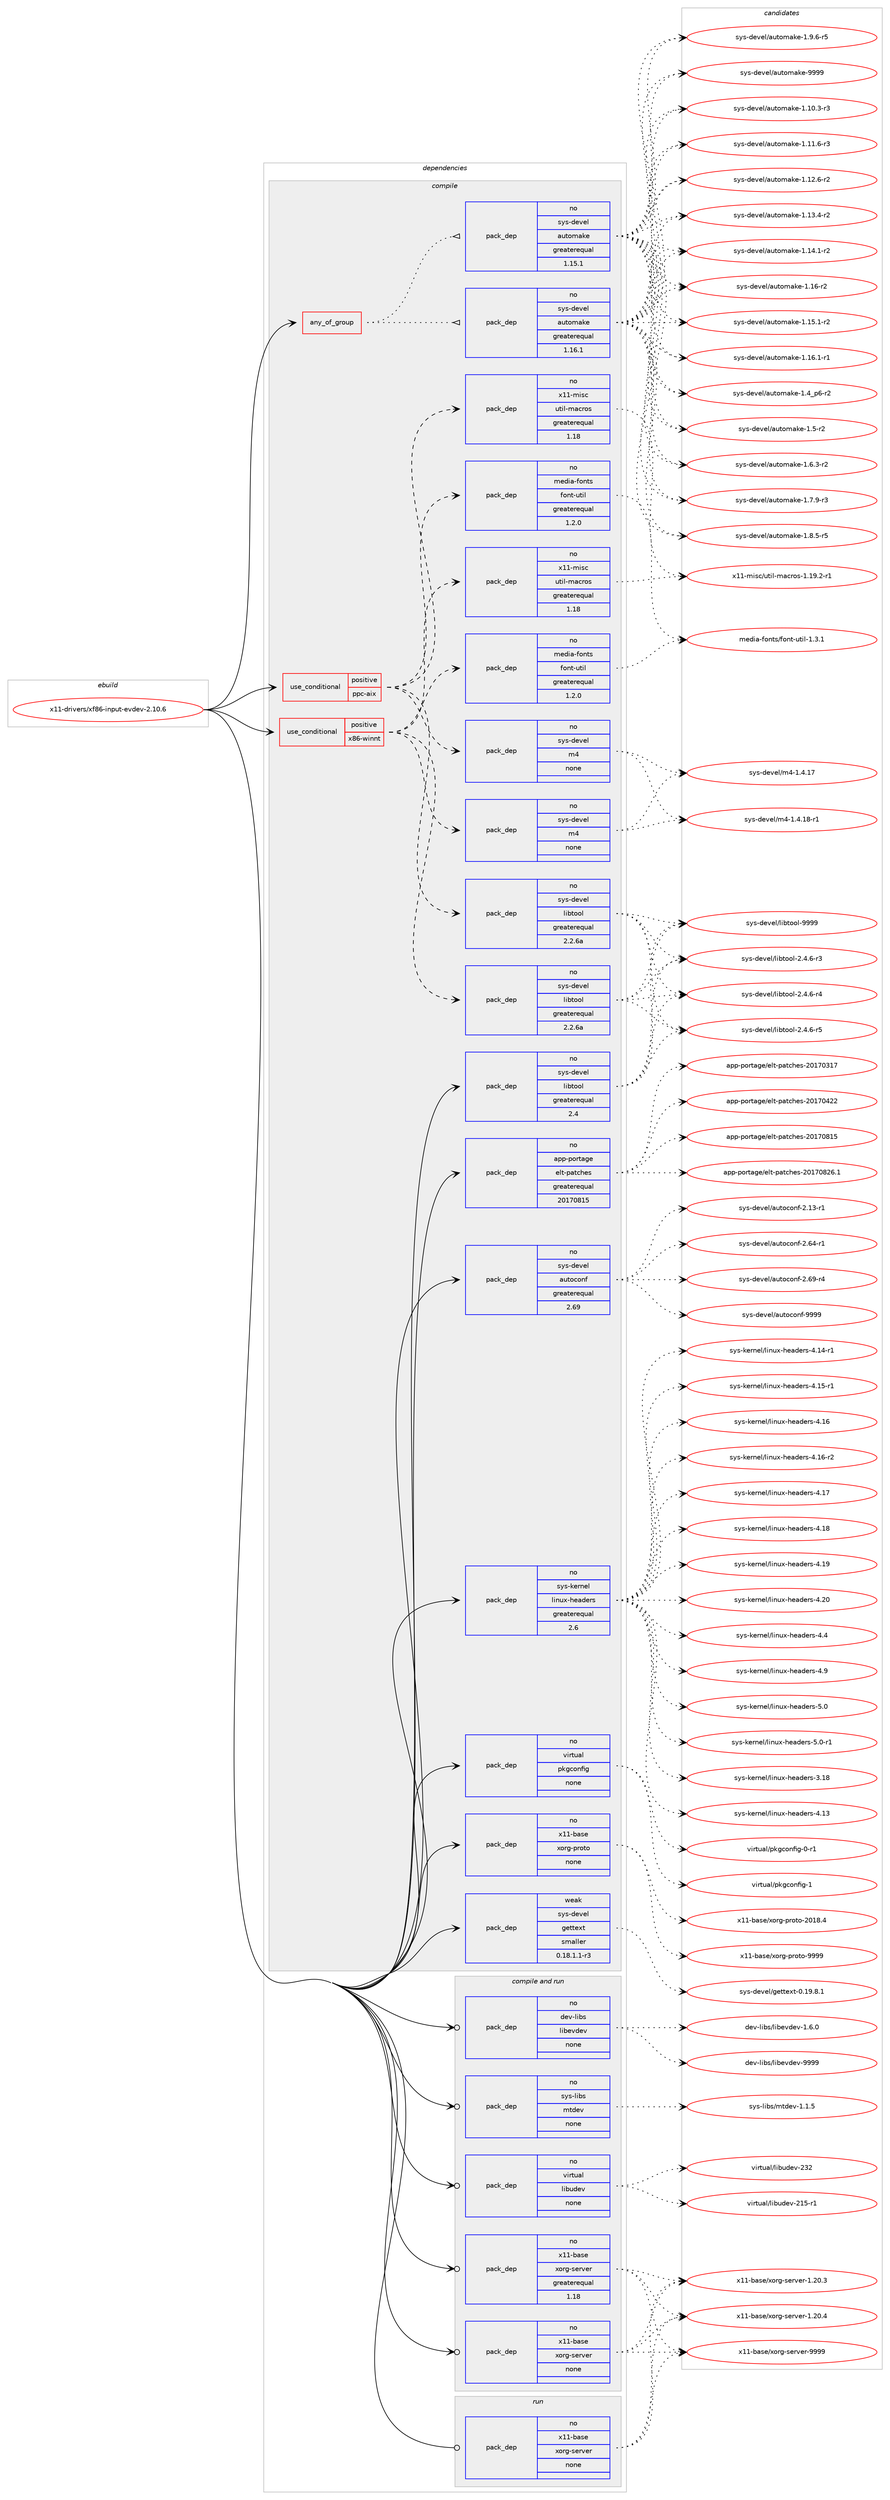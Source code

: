 digraph prolog {

# *************
# Graph options
# *************

newrank=true;
concentrate=true;
compound=true;
graph [rankdir=LR,fontname=Helvetica,fontsize=10,ranksep=1.5];#, ranksep=2.5, nodesep=0.2];
edge  [arrowhead=vee];
node  [fontname=Helvetica,fontsize=10];

# **********
# The ebuild
# **********

subgraph cluster_leftcol {
color=gray;
rank=same;
label=<<i>ebuild</i>>;
id [label="x11-drivers/xf86-input-evdev-2.10.6", color=red, width=4, href="../x11-drivers/xf86-input-evdev-2.10.6.svg"];
}

# ****************
# The dependencies
# ****************

subgraph cluster_midcol {
color=gray;
label=<<i>dependencies</i>>;
subgraph cluster_compile {
fillcolor="#eeeeee";
style=filled;
label=<<i>compile</i>>;
subgraph any28451 {
dependency1756871 [label=<<TABLE BORDER="0" CELLBORDER="1" CELLSPACING="0" CELLPADDING="4"><TR><TD CELLPADDING="10">any_of_group</TD></TR></TABLE>>, shape=none, color=red];subgraph pack1261732 {
dependency1756872 [label=<<TABLE BORDER="0" CELLBORDER="1" CELLSPACING="0" CELLPADDING="4" WIDTH="220"><TR><TD ROWSPAN="6" CELLPADDING="30">pack_dep</TD></TR><TR><TD WIDTH="110">no</TD></TR><TR><TD>sys-devel</TD></TR><TR><TD>automake</TD></TR><TR><TD>greaterequal</TD></TR><TR><TD>1.16.1</TD></TR></TABLE>>, shape=none, color=blue];
}
dependency1756871:e -> dependency1756872:w [weight=20,style="dotted",arrowhead="oinv"];
subgraph pack1261733 {
dependency1756873 [label=<<TABLE BORDER="0" CELLBORDER="1" CELLSPACING="0" CELLPADDING="4" WIDTH="220"><TR><TD ROWSPAN="6" CELLPADDING="30">pack_dep</TD></TR><TR><TD WIDTH="110">no</TD></TR><TR><TD>sys-devel</TD></TR><TR><TD>automake</TD></TR><TR><TD>greaterequal</TD></TR><TR><TD>1.15.1</TD></TR></TABLE>>, shape=none, color=blue];
}
dependency1756871:e -> dependency1756873:w [weight=20,style="dotted",arrowhead="oinv"];
}
id:e -> dependency1756871:w [weight=20,style="solid",arrowhead="vee"];
subgraph cond465685 {
dependency1756874 [label=<<TABLE BORDER="0" CELLBORDER="1" CELLSPACING="0" CELLPADDING="4"><TR><TD ROWSPAN="3" CELLPADDING="10">use_conditional</TD></TR><TR><TD>positive</TD></TR><TR><TD>ppc-aix</TD></TR></TABLE>>, shape=none, color=red];
subgraph pack1261734 {
dependency1756875 [label=<<TABLE BORDER="0" CELLBORDER="1" CELLSPACING="0" CELLPADDING="4" WIDTH="220"><TR><TD ROWSPAN="6" CELLPADDING="30">pack_dep</TD></TR><TR><TD WIDTH="110">no</TD></TR><TR><TD>sys-devel</TD></TR><TR><TD>libtool</TD></TR><TR><TD>greaterequal</TD></TR><TR><TD>2.2.6a</TD></TR></TABLE>>, shape=none, color=blue];
}
dependency1756874:e -> dependency1756875:w [weight=20,style="dashed",arrowhead="vee"];
subgraph pack1261735 {
dependency1756876 [label=<<TABLE BORDER="0" CELLBORDER="1" CELLSPACING="0" CELLPADDING="4" WIDTH="220"><TR><TD ROWSPAN="6" CELLPADDING="30">pack_dep</TD></TR><TR><TD WIDTH="110">no</TD></TR><TR><TD>sys-devel</TD></TR><TR><TD>m4</TD></TR><TR><TD>none</TD></TR><TR><TD></TD></TR></TABLE>>, shape=none, color=blue];
}
dependency1756874:e -> dependency1756876:w [weight=20,style="dashed",arrowhead="vee"];
subgraph pack1261736 {
dependency1756877 [label=<<TABLE BORDER="0" CELLBORDER="1" CELLSPACING="0" CELLPADDING="4" WIDTH="220"><TR><TD ROWSPAN="6" CELLPADDING="30">pack_dep</TD></TR><TR><TD WIDTH="110">no</TD></TR><TR><TD>x11-misc</TD></TR><TR><TD>util-macros</TD></TR><TR><TD>greaterequal</TD></TR><TR><TD>1.18</TD></TR></TABLE>>, shape=none, color=blue];
}
dependency1756874:e -> dependency1756877:w [weight=20,style="dashed",arrowhead="vee"];
subgraph pack1261737 {
dependency1756878 [label=<<TABLE BORDER="0" CELLBORDER="1" CELLSPACING="0" CELLPADDING="4" WIDTH="220"><TR><TD ROWSPAN="6" CELLPADDING="30">pack_dep</TD></TR><TR><TD WIDTH="110">no</TD></TR><TR><TD>media-fonts</TD></TR><TR><TD>font-util</TD></TR><TR><TD>greaterequal</TD></TR><TR><TD>1.2.0</TD></TR></TABLE>>, shape=none, color=blue];
}
dependency1756874:e -> dependency1756878:w [weight=20,style="dashed",arrowhead="vee"];
}
id:e -> dependency1756874:w [weight=20,style="solid",arrowhead="vee"];
subgraph cond465686 {
dependency1756879 [label=<<TABLE BORDER="0" CELLBORDER="1" CELLSPACING="0" CELLPADDING="4"><TR><TD ROWSPAN="3" CELLPADDING="10">use_conditional</TD></TR><TR><TD>positive</TD></TR><TR><TD>x86-winnt</TD></TR></TABLE>>, shape=none, color=red];
subgraph pack1261738 {
dependency1756880 [label=<<TABLE BORDER="0" CELLBORDER="1" CELLSPACING="0" CELLPADDING="4" WIDTH="220"><TR><TD ROWSPAN="6" CELLPADDING="30">pack_dep</TD></TR><TR><TD WIDTH="110">no</TD></TR><TR><TD>sys-devel</TD></TR><TR><TD>libtool</TD></TR><TR><TD>greaterequal</TD></TR><TR><TD>2.2.6a</TD></TR></TABLE>>, shape=none, color=blue];
}
dependency1756879:e -> dependency1756880:w [weight=20,style="dashed",arrowhead="vee"];
subgraph pack1261739 {
dependency1756881 [label=<<TABLE BORDER="0" CELLBORDER="1" CELLSPACING="0" CELLPADDING="4" WIDTH="220"><TR><TD ROWSPAN="6" CELLPADDING="30">pack_dep</TD></TR><TR><TD WIDTH="110">no</TD></TR><TR><TD>sys-devel</TD></TR><TR><TD>m4</TD></TR><TR><TD>none</TD></TR><TR><TD></TD></TR></TABLE>>, shape=none, color=blue];
}
dependency1756879:e -> dependency1756881:w [weight=20,style="dashed",arrowhead="vee"];
subgraph pack1261740 {
dependency1756882 [label=<<TABLE BORDER="0" CELLBORDER="1" CELLSPACING="0" CELLPADDING="4" WIDTH="220"><TR><TD ROWSPAN="6" CELLPADDING="30">pack_dep</TD></TR><TR><TD WIDTH="110">no</TD></TR><TR><TD>x11-misc</TD></TR><TR><TD>util-macros</TD></TR><TR><TD>greaterequal</TD></TR><TR><TD>1.18</TD></TR></TABLE>>, shape=none, color=blue];
}
dependency1756879:e -> dependency1756882:w [weight=20,style="dashed",arrowhead="vee"];
subgraph pack1261741 {
dependency1756883 [label=<<TABLE BORDER="0" CELLBORDER="1" CELLSPACING="0" CELLPADDING="4" WIDTH="220"><TR><TD ROWSPAN="6" CELLPADDING="30">pack_dep</TD></TR><TR><TD WIDTH="110">no</TD></TR><TR><TD>media-fonts</TD></TR><TR><TD>font-util</TD></TR><TR><TD>greaterequal</TD></TR><TR><TD>1.2.0</TD></TR></TABLE>>, shape=none, color=blue];
}
dependency1756879:e -> dependency1756883:w [weight=20,style="dashed",arrowhead="vee"];
}
id:e -> dependency1756879:w [weight=20,style="solid",arrowhead="vee"];
subgraph pack1261742 {
dependency1756884 [label=<<TABLE BORDER="0" CELLBORDER="1" CELLSPACING="0" CELLPADDING="4" WIDTH="220"><TR><TD ROWSPAN="6" CELLPADDING="30">pack_dep</TD></TR><TR><TD WIDTH="110">no</TD></TR><TR><TD>app-portage</TD></TR><TR><TD>elt-patches</TD></TR><TR><TD>greaterequal</TD></TR><TR><TD>20170815</TD></TR></TABLE>>, shape=none, color=blue];
}
id:e -> dependency1756884:w [weight=20,style="solid",arrowhead="vee"];
subgraph pack1261743 {
dependency1756885 [label=<<TABLE BORDER="0" CELLBORDER="1" CELLSPACING="0" CELLPADDING="4" WIDTH="220"><TR><TD ROWSPAN="6" CELLPADDING="30">pack_dep</TD></TR><TR><TD WIDTH="110">no</TD></TR><TR><TD>sys-devel</TD></TR><TR><TD>autoconf</TD></TR><TR><TD>greaterequal</TD></TR><TR><TD>2.69</TD></TR></TABLE>>, shape=none, color=blue];
}
id:e -> dependency1756885:w [weight=20,style="solid",arrowhead="vee"];
subgraph pack1261744 {
dependency1756886 [label=<<TABLE BORDER="0" CELLBORDER="1" CELLSPACING="0" CELLPADDING="4" WIDTH="220"><TR><TD ROWSPAN="6" CELLPADDING="30">pack_dep</TD></TR><TR><TD WIDTH="110">no</TD></TR><TR><TD>sys-devel</TD></TR><TR><TD>libtool</TD></TR><TR><TD>greaterequal</TD></TR><TR><TD>2.4</TD></TR></TABLE>>, shape=none, color=blue];
}
id:e -> dependency1756886:w [weight=20,style="solid",arrowhead="vee"];
subgraph pack1261745 {
dependency1756887 [label=<<TABLE BORDER="0" CELLBORDER="1" CELLSPACING="0" CELLPADDING="4" WIDTH="220"><TR><TD ROWSPAN="6" CELLPADDING="30">pack_dep</TD></TR><TR><TD WIDTH="110">no</TD></TR><TR><TD>sys-kernel</TD></TR><TR><TD>linux-headers</TD></TR><TR><TD>greaterequal</TD></TR><TR><TD>2.6</TD></TR></TABLE>>, shape=none, color=blue];
}
id:e -> dependency1756887:w [weight=20,style="solid",arrowhead="vee"];
subgraph pack1261746 {
dependency1756888 [label=<<TABLE BORDER="0" CELLBORDER="1" CELLSPACING="0" CELLPADDING="4" WIDTH="220"><TR><TD ROWSPAN="6" CELLPADDING="30">pack_dep</TD></TR><TR><TD WIDTH="110">no</TD></TR><TR><TD>virtual</TD></TR><TR><TD>pkgconfig</TD></TR><TR><TD>none</TD></TR><TR><TD></TD></TR></TABLE>>, shape=none, color=blue];
}
id:e -> dependency1756888:w [weight=20,style="solid",arrowhead="vee"];
subgraph pack1261747 {
dependency1756889 [label=<<TABLE BORDER="0" CELLBORDER="1" CELLSPACING="0" CELLPADDING="4" WIDTH="220"><TR><TD ROWSPAN="6" CELLPADDING="30">pack_dep</TD></TR><TR><TD WIDTH="110">no</TD></TR><TR><TD>x11-base</TD></TR><TR><TD>xorg-proto</TD></TR><TR><TD>none</TD></TR><TR><TD></TD></TR></TABLE>>, shape=none, color=blue];
}
id:e -> dependency1756889:w [weight=20,style="solid",arrowhead="vee"];
subgraph pack1261748 {
dependency1756890 [label=<<TABLE BORDER="0" CELLBORDER="1" CELLSPACING="0" CELLPADDING="4" WIDTH="220"><TR><TD ROWSPAN="6" CELLPADDING="30">pack_dep</TD></TR><TR><TD WIDTH="110">weak</TD></TR><TR><TD>sys-devel</TD></TR><TR><TD>gettext</TD></TR><TR><TD>smaller</TD></TR><TR><TD>0.18.1.1-r3</TD></TR></TABLE>>, shape=none, color=blue];
}
id:e -> dependency1756890:w [weight=20,style="solid",arrowhead="vee"];
}
subgraph cluster_compileandrun {
fillcolor="#eeeeee";
style=filled;
label=<<i>compile and run</i>>;
subgraph pack1261749 {
dependency1756891 [label=<<TABLE BORDER="0" CELLBORDER="1" CELLSPACING="0" CELLPADDING="4" WIDTH="220"><TR><TD ROWSPAN="6" CELLPADDING="30">pack_dep</TD></TR><TR><TD WIDTH="110">no</TD></TR><TR><TD>dev-libs</TD></TR><TR><TD>libevdev</TD></TR><TR><TD>none</TD></TR><TR><TD></TD></TR></TABLE>>, shape=none, color=blue];
}
id:e -> dependency1756891:w [weight=20,style="solid",arrowhead="odotvee"];
subgraph pack1261750 {
dependency1756892 [label=<<TABLE BORDER="0" CELLBORDER="1" CELLSPACING="0" CELLPADDING="4" WIDTH="220"><TR><TD ROWSPAN="6" CELLPADDING="30">pack_dep</TD></TR><TR><TD WIDTH="110">no</TD></TR><TR><TD>sys-libs</TD></TR><TR><TD>mtdev</TD></TR><TR><TD>none</TD></TR><TR><TD></TD></TR></TABLE>>, shape=none, color=blue];
}
id:e -> dependency1756892:w [weight=20,style="solid",arrowhead="odotvee"];
subgraph pack1261751 {
dependency1756893 [label=<<TABLE BORDER="0" CELLBORDER="1" CELLSPACING="0" CELLPADDING="4" WIDTH="220"><TR><TD ROWSPAN="6" CELLPADDING="30">pack_dep</TD></TR><TR><TD WIDTH="110">no</TD></TR><TR><TD>virtual</TD></TR><TR><TD>libudev</TD></TR><TR><TD>none</TD></TR><TR><TD></TD></TR></TABLE>>, shape=none, color=blue];
}
id:e -> dependency1756893:w [weight=20,style="solid",arrowhead="odotvee"];
subgraph pack1261752 {
dependency1756894 [label=<<TABLE BORDER="0" CELLBORDER="1" CELLSPACING="0" CELLPADDING="4" WIDTH="220"><TR><TD ROWSPAN="6" CELLPADDING="30">pack_dep</TD></TR><TR><TD WIDTH="110">no</TD></TR><TR><TD>x11-base</TD></TR><TR><TD>xorg-server</TD></TR><TR><TD>greaterequal</TD></TR><TR><TD>1.18</TD></TR></TABLE>>, shape=none, color=blue];
}
id:e -> dependency1756894:w [weight=20,style="solid",arrowhead="odotvee"];
subgraph pack1261753 {
dependency1756895 [label=<<TABLE BORDER="0" CELLBORDER="1" CELLSPACING="0" CELLPADDING="4" WIDTH="220"><TR><TD ROWSPAN="6" CELLPADDING="30">pack_dep</TD></TR><TR><TD WIDTH="110">no</TD></TR><TR><TD>x11-base</TD></TR><TR><TD>xorg-server</TD></TR><TR><TD>none</TD></TR><TR><TD></TD></TR></TABLE>>, shape=none, color=blue];
}
id:e -> dependency1756895:w [weight=20,style="solid",arrowhead="odotvee"];
}
subgraph cluster_run {
fillcolor="#eeeeee";
style=filled;
label=<<i>run</i>>;
subgraph pack1261754 {
dependency1756896 [label=<<TABLE BORDER="0" CELLBORDER="1" CELLSPACING="0" CELLPADDING="4" WIDTH="220"><TR><TD ROWSPAN="6" CELLPADDING="30">pack_dep</TD></TR><TR><TD WIDTH="110">no</TD></TR><TR><TD>x11-base</TD></TR><TR><TD>xorg-server</TD></TR><TR><TD>none</TD></TR><TR><TD></TD></TR></TABLE>>, shape=none, color=blue];
}
id:e -> dependency1756896:w [weight=20,style="solid",arrowhead="odot"];
}
}

# **************
# The candidates
# **************

subgraph cluster_choices {
rank=same;
color=gray;
label=<<i>candidates</i>>;

subgraph choice1261732 {
color=black;
nodesep=1;
choice11512111545100101118101108479711711611110997107101454946494846514511451 [label="sys-devel/automake-1.10.3-r3", color=red, width=4,href="../sys-devel/automake-1.10.3-r3.svg"];
choice11512111545100101118101108479711711611110997107101454946494946544511451 [label="sys-devel/automake-1.11.6-r3", color=red, width=4,href="../sys-devel/automake-1.11.6-r3.svg"];
choice11512111545100101118101108479711711611110997107101454946495046544511450 [label="sys-devel/automake-1.12.6-r2", color=red, width=4,href="../sys-devel/automake-1.12.6-r2.svg"];
choice11512111545100101118101108479711711611110997107101454946495146524511450 [label="sys-devel/automake-1.13.4-r2", color=red, width=4,href="../sys-devel/automake-1.13.4-r2.svg"];
choice11512111545100101118101108479711711611110997107101454946495246494511450 [label="sys-devel/automake-1.14.1-r2", color=red, width=4,href="../sys-devel/automake-1.14.1-r2.svg"];
choice11512111545100101118101108479711711611110997107101454946495346494511450 [label="sys-devel/automake-1.15.1-r2", color=red, width=4,href="../sys-devel/automake-1.15.1-r2.svg"];
choice1151211154510010111810110847971171161111099710710145494649544511450 [label="sys-devel/automake-1.16-r2", color=red, width=4,href="../sys-devel/automake-1.16-r2.svg"];
choice11512111545100101118101108479711711611110997107101454946495446494511449 [label="sys-devel/automake-1.16.1-r1", color=red, width=4,href="../sys-devel/automake-1.16.1-r1.svg"];
choice115121115451001011181011084797117116111109971071014549465295112544511450 [label="sys-devel/automake-1.4_p6-r2", color=red, width=4,href="../sys-devel/automake-1.4_p6-r2.svg"];
choice11512111545100101118101108479711711611110997107101454946534511450 [label="sys-devel/automake-1.5-r2", color=red, width=4,href="../sys-devel/automake-1.5-r2.svg"];
choice115121115451001011181011084797117116111109971071014549465446514511450 [label="sys-devel/automake-1.6.3-r2", color=red, width=4,href="../sys-devel/automake-1.6.3-r2.svg"];
choice115121115451001011181011084797117116111109971071014549465546574511451 [label="sys-devel/automake-1.7.9-r3", color=red, width=4,href="../sys-devel/automake-1.7.9-r3.svg"];
choice115121115451001011181011084797117116111109971071014549465646534511453 [label="sys-devel/automake-1.8.5-r5", color=red, width=4,href="../sys-devel/automake-1.8.5-r5.svg"];
choice115121115451001011181011084797117116111109971071014549465746544511453 [label="sys-devel/automake-1.9.6-r5", color=red, width=4,href="../sys-devel/automake-1.9.6-r5.svg"];
choice115121115451001011181011084797117116111109971071014557575757 [label="sys-devel/automake-9999", color=red, width=4,href="../sys-devel/automake-9999.svg"];
dependency1756872:e -> choice11512111545100101118101108479711711611110997107101454946494846514511451:w [style=dotted,weight="100"];
dependency1756872:e -> choice11512111545100101118101108479711711611110997107101454946494946544511451:w [style=dotted,weight="100"];
dependency1756872:e -> choice11512111545100101118101108479711711611110997107101454946495046544511450:w [style=dotted,weight="100"];
dependency1756872:e -> choice11512111545100101118101108479711711611110997107101454946495146524511450:w [style=dotted,weight="100"];
dependency1756872:e -> choice11512111545100101118101108479711711611110997107101454946495246494511450:w [style=dotted,weight="100"];
dependency1756872:e -> choice11512111545100101118101108479711711611110997107101454946495346494511450:w [style=dotted,weight="100"];
dependency1756872:e -> choice1151211154510010111810110847971171161111099710710145494649544511450:w [style=dotted,weight="100"];
dependency1756872:e -> choice11512111545100101118101108479711711611110997107101454946495446494511449:w [style=dotted,weight="100"];
dependency1756872:e -> choice115121115451001011181011084797117116111109971071014549465295112544511450:w [style=dotted,weight="100"];
dependency1756872:e -> choice11512111545100101118101108479711711611110997107101454946534511450:w [style=dotted,weight="100"];
dependency1756872:e -> choice115121115451001011181011084797117116111109971071014549465446514511450:w [style=dotted,weight="100"];
dependency1756872:e -> choice115121115451001011181011084797117116111109971071014549465546574511451:w [style=dotted,weight="100"];
dependency1756872:e -> choice115121115451001011181011084797117116111109971071014549465646534511453:w [style=dotted,weight="100"];
dependency1756872:e -> choice115121115451001011181011084797117116111109971071014549465746544511453:w [style=dotted,weight="100"];
dependency1756872:e -> choice115121115451001011181011084797117116111109971071014557575757:w [style=dotted,weight="100"];
}
subgraph choice1261733 {
color=black;
nodesep=1;
choice11512111545100101118101108479711711611110997107101454946494846514511451 [label="sys-devel/automake-1.10.3-r3", color=red, width=4,href="../sys-devel/automake-1.10.3-r3.svg"];
choice11512111545100101118101108479711711611110997107101454946494946544511451 [label="sys-devel/automake-1.11.6-r3", color=red, width=4,href="../sys-devel/automake-1.11.6-r3.svg"];
choice11512111545100101118101108479711711611110997107101454946495046544511450 [label="sys-devel/automake-1.12.6-r2", color=red, width=4,href="../sys-devel/automake-1.12.6-r2.svg"];
choice11512111545100101118101108479711711611110997107101454946495146524511450 [label="sys-devel/automake-1.13.4-r2", color=red, width=4,href="../sys-devel/automake-1.13.4-r2.svg"];
choice11512111545100101118101108479711711611110997107101454946495246494511450 [label="sys-devel/automake-1.14.1-r2", color=red, width=4,href="../sys-devel/automake-1.14.1-r2.svg"];
choice11512111545100101118101108479711711611110997107101454946495346494511450 [label="sys-devel/automake-1.15.1-r2", color=red, width=4,href="../sys-devel/automake-1.15.1-r2.svg"];
choice1151211154510010111810110847971171161111099710710145494649544511450 [label="sys-devel/automake-1.16-r2", color=red, width=4,href="../sys-devel/automake-1.16-r2.svg"];
choice11512111545100101118101108479711711611110997107101454946495446494511449 [label="sys-devel/automake-1.16.1-r1", color=red, width=4,href="../sys-devel/automake-1.16.1-r1.svg"];
choice115121115451001011181011084797117116111109971071014549465295112544511450 [label="sys-devel/automake-1.4_p6-r2", color=red, width=4,href="../sys-devel/automake-1.4_p6-r2.svg"];
choice11512111545100101118101108479711711611110997107101454946534511450 [label="sys-devel/automake-1.5-r2", color=red, width=4,href="../sys-devel/automake-1.5-r2.svg"];
choice115121115451001011181011084797117116111109971071014549465446514511450 [label="sys-devel/automake-1.6.3-r2", color=red, width=4,href="../sys-devel/automake-1.6.3-r2.svg"];
choice115121115451001011181011084797117116111109971071014549465546574511451 [label="sys-devel/automake-1.7.9-r3", color=red, width=4,href="../sys-devel/automake-1.7.9-r3.svg"];
choice115121115451001011181011084797117116111109971071014549465646534511453 [label="sys-devel/automake-1.8.5-r5", color=red, width=4,href="../sys-devel/automake-1.8.5-r5.svg"];
choice115121115451001011181011084797117116111109971071014549465746544511453 [label="sys-devel/automake-1.9.6-r5", color=red, width=4,href="../sys-devel/automake-1.9.6-r5.svg"];
choice115121115451001011181011084797117116111109971071014557575757 [label="sys-devel/automake-9999", color=red, width=4,href="../sys-devel/automake-9999.svg"];
dependency1756873:e -> choice11512111545100101118101108479711711611110997107101454946494846514511451:w [style=dotted,weight="100"];
dependency1756873:e -> choice11512111545100101118101108479711711611110997107101454946494946544511451:w [style=dotted,weight="100"];
dependency1756873:e -> choice11512111545100101118101108479711711611110997107101454946495046544511450:w [style=dotted,weight="100"];
dependency1756873:e -> choice11512111545100101118101108479711711611110997107101454946495146524511450:w [style=dotted,weight="100"];
dependency1756873:e -> choice11512111545100101118101108479711711611110997107101454946495246494511450:w [style=dotted,weight="100"];
dependency1756873:e -> choice11512111545100101118101108479711711611110997107101454946495346494511450:w [style=dotted,weight="100"];
dependency1756873:e -> choice1151211154510010111810110847971171161111099710710145494649544511450:w [style=dotted,weight="100"];
dependency1756873:e -> choice11512111545100101118101108479711711611110997107101454946495446494511449:w [style=dotted,weight="100"];
dependency1756873:e -> choice115121115451001011181011084797117116111109971071014549465295112544511450:w [style=dotted,weight="100"];
dependency1756873:e -> choice11512111545100101118101108479711711611110997107101454946534511450:w [style=dotted,weight="100"];
dependency1756873:e -> choice115121115451001011181011084797117116111109971071014549465446514511450:w [style=dotted,weight="100"];
dependency1756873:e -> choice115121115451001011181011084797117116111109971071014549465546574511451:w [style=dotted,weight="100"];
dependency1756873:e -> choice115121115451001011181011084797117116111109971071014549465646534511453:w [style=dotted,weight="100"];
dependency1756873:e -> choice115121115451001011181011084797117116111109971071014549465746544511453:w [style=dotted,weight="100"];
dependency1756873:e -> choice115121115451001011181011084797117116111109971071014557575757:w [style=dotted,weight="100"];
}
subgraph choice1261734 {
color=black;
nodesep=1;
choice1151211154510010111810110847108105981161111111084550465246544511451 [label="sys-devel/libtool-2.4.6-r3", color=red, width=4,href="../sys-devel/libtool-2.4.6-r3.svg"];
choice1151211154510010111810110847108105981161111111084550465246544511452 [label="sys-devel/libtool-2.4.6-r4", color=red, width=4,href="../sys-devel/libtool-2.4.6-r4.svg"];
choice1151211154510010111810110847108105981161111111084550465246544511453 [label="sys-devel/libtool-2.4.6-r5", color=red, width=4,href="../sys-devel/libtool-2.4.6-r5.svg"];
choice1151211154510010111810110847108105981161111111084557575757 [label="sys-devel/libtool-9999", color=red, width=4,href="../sys-devel/libtool-9999.svg"];
dependency1756875:e -> choice1151211154510010111810110847108105981161111111084550465246544511451:w [style=dotted,weight="100"];
dependency1756875:e -> choice1151211154510010111810110847108105981161111111084550465246544511452:w [style=dotted,weight="100"];
dependency1756875:e -> choice1151211154510010111810110847108105981161111111084550465246544511453:w [style=dotted,weight="100"];
dependency1756875:e -> choice1151211154510010111810110847108105981161111111084557575757:w [style=dotted,weight="100"];
}
subgraph choice1261735 {
color=black;
nodesep=1;
choice11512111545100101118101108471095245494652464955 [label="sys-devel/m4-1.4.17", color=red, width=4,href="../sys-devel/m4-1.4.17.svg"];
choice115121115451001011181011084710952454946524649564511449 [label="sys-devel/m4-1.4.18-r1", color=red, width=4,href="../sys-devel/m4-1.4.18-r1.svg"];
dependency1756876:e -> choice11512111545100101118101108471095245494652464955:w [style=dotted,weight="100"];
dependency1756876:e -> choice115121115451001011181011084710952454946524649564511449:w [style=dotted,weight="100"];
}
subgraph choice1261736 {
color=black;
nodesep=1;
choice1204949451091051159947117116105108451099799114111115454946495746504511449 [label="x11-misc/util-macros-1.19.2-r1", color=red, width=4,href="../x11-misc/util-macros-1.19.2-r1.svg"];
dependency1756877:e -> choice1204949451091051159947117116105108451099799114111115454946495746504511449:w [style=dotted,weight="100"];
}
subgraph choice1261737 {
color=black;
nodesep=1;
choice10910110010597451021111101161154710211111011645117116105108454946514649 [label="media-fonts/font-util-1.3.1", color=red, width=4,href="../media-fonts/font-util-1.3.1.svg"];
dependency1756878:e -> choice10910110010597451021111101161154710211111011645117116105108454946514649:w [style=dotted,weight="100"];
}
subgraph choice1261738 {
color=black;
nodesep=1;
choice1151211154510010111810110847108105981161111111084550465246544511451 [label="sys-devel/libtool-2.4.6-r3", color=red, width=4,href="../sys-devel/libtool-2.4.6-r3.svg"];
choice1151211154510010111810110847108105981161111111084550465246544511452 [label="sys-devel/libtool-2.4.6-r4", color=red, width=4,href="../sys-devel/libtool-2.4.6-r4.svg"];
choice1151211154510010111810110847108105981161111111084550465246544511453 [label="sys-devel/libtool-2.4.6-r5", color=red, width=4,href="../sys-devel/libtool-2.4.6-r5.svg"];
choice1151211154510010111810110847108105981161111111084557575757 [label="sys-devel/libtool-9999", color=red, width=4,href="../sys-devel/libtool-9999.svg"];
dependency1756880:e -> choice1151211154510010111810110847108105981161111111084550465246544511451:w [style=dotted,weight="100"];
dependency1756880:e -> choice1151211154510010111810110847108105981161111111084550465246544511452:w [style=dotted,weight="100"];
dependency1756880:e -> choice1151211154510010111810110847108105981161111111084550465246544511453:w [style=dotted,weight="100"];
dependency1756880:e -> choice1151211154510010111810110847108105981161111111084557575757:w [style=dotted,weight="100"];
}
subgraph choice1261739 {
color=black;
nodesep=1;
choice11512111545100101118101108471095245494652464955 [label="sys-devel/m4-1.4.17", color=red, width=4,href="../sys-devel/m4-1.4.17.svg"];
choice115121115451001011181011084710952454946524649564511449 [label="sys-devel/m4-1.4.18-r1", color=red, width=4,href="../sys-devel/m4-1.4.18-r1.svg"];
dependency1756881:e -> choice11512111545100101118101108471095245494652464955:w [style=dotted,weight="100"];
dependency1756881:e -> choice115121115451001011181011084710952454946524649564511449:w [style=dotted,weight="100"];
}
subgraph choice1261740 {
color=black;
nodesep=1;
choice1204949451091051159947117116105108451099799114111115454946495746504511449 [label="x11-misc/util-macros-1.19.2-r1", color=red, width=4,href="../x11-misc/util-macros-1.19.2-r1.svg"];
dependency1756882:e -> choice1204949451091051159947117116105108451099799114111115454946495746504511449:w [style=dotted,weight="100"];
}
subgraph choice1261741 {
color=black;
nodesep=1;
choice10910110010597451021111101161154710211111011645117116105108454946514649 [label="media-fonts/font-util-1.3.1", color=red, width=4,href="../media-fonts/font-util-1.3.1.svg"];
dependency1756883:e -> choice10910110010597451021111101161154710211111011645117116105108454946514649:w [style=dotted,weight="100"];
}
subgraph choice1261742 {
color=black;
nodesep=1;
choice97112112451121111141169710310147101108116451129711699104101115455048495548514955 [label="app-portage/elt-patches-20170317", color=red, width=4,href="../app-portage/elt-patches-20170317.svg"];
choice97112112451121111141169710310147101108116451129711699104101115455048495548525050 [label="app-portage/elt-patches-20170422", color=red, width=4,href="../app-portage/elt-patches-20170422.svg"];
choice97112112451121111141169710310147101108116451129711699104101115455048495548564953 [label="app-portage/elt-patches-20170815", color=red, width=4,href="../app-portage/elt-patches-20170815.svg"];
choice971121124511211111411697103101471011081164511297116991041011154550484955485650544649 [label="app-portage/elt-patches-20170826.1", color=red, width=4,href="../app-portage/elt-patches-20170826.1.svg"];
dependency1756884:e -> choice97112112451121111141169710310147101108116451129711699104101115455048495548514955:w [style=dotted,weight="100"];
dependency1756884:e -> choice97112112451121111141169710310147101108116451129711699104101115455048495548525050:w [style=dotted,weight="100"];
dependency1756884:e -> choice97112112451121111141169710310147101108116451129711699104101115455048495548564953:w [style=dotted,weight="100"];
dependency1756884:e -> choice971121124511211111411697103101471011081164511297116991041011154550484955485650544649:w [style=dotted,weight="100"];
}
subgraph choice1261743 {
color=black;
nodesep=1;
choice1151211154510010111810110847971171161119911111010245504649514511449 [label="sys-devel/autoconf-2.13-r1", color=red, width=4,href="../sys-devel/autoconf-2.13-r1.svg"];
choice1151211154510010111810110847971171161119911111010245504654524511449 [label="sys-devel/autoconf-2.64-r1", color=red, width=4,href="../sys-devel/autoconf-2.64-r1.svg"];
choice1151211154510010111810110847971171161119911111010245504654574511452 [label="sys-devel/autoconf-2.69-r4", color=red, width=4,href="../sys-devel/autoconf-2.69-r4.svg"];
choice115121115451001011181011084797117116111991111101024557575757 [label="sys-devel/autoconf-9999", color=red, width=4,href="../sys-devel/autoconf-9999.svg"];
dependency1756885:e -> choice1151211154510010111810110847971171161119911111010245504649514511449:w [style=dotted,weight="100"];
dependency1756885:e -> choice1151211154510010111810110847971171161119911111010245504654524511449:w [style=dotted,weight="100"];
dependency1756885:e -> choice1151211154510010111810110847971171161119911111010245504654574511452:w [style=dotted,weight="100"];
dependency1756885:e -> choice115121115451001011181011084797117116111991111101024557575757:w [style=dotted,weight="100"];
}
subgraph choice1261744 {
color=black;
nodesep=1;
choice1151211154510010111810110847108105981161111111084550465246544511451 [label="sys-devel/libtool-2.4.6-r3", color=red, width=4,href="../sys-devel/libtool-2.4.6-r3.svg"];
choice1151211154510010111810110847108105981161111111084550465246544511452 [label="sys-devel/libtool-2.4.6-r4", color=red, width=4,href="../sys-devel/libtool-2.4.6-r4.svg"];
choice1151211154510010111810110847108105981161111111084550465246544511453 [label="sys-devel/libtool-2.4.6-r5", color=red, width=4,href="../sys-devel/libtool-2.4.6-r5.svg"];
choice1151211154510010111810110847108105981161111111084557575757 [label="sys-devel/libtool-9999", color=red, width=4,href="../sys-devel/libtool-9999.svg"];
dependency1756886:e -> choice1151211154510010111810110847108105981161111111084550465246544511451:w [style=dotted,weight="100"];
dependency1756886:e -> choice1151211154510010111810110847108105981161111111084550465246544511452:w [style=dotted,weight="100"];
dependency1756886:e -> choice1151211154510010111810110847108105981161111111084550465246544511453:w [style=dotted,weight="100"];
dependency1756886:e -> choice1151211154510010111810110847108105981161111111084557575757:w [style=dotted,weight="100"];
}
subgraph choice1261745 {
color=black;
nodesep=1;
choice115121115451071011141101011084710810511011712045104101971001011141154551464956 [label="sys-kernel/linux-headers-3.18", color=red, width=4,href="../sys-kernel/linux-headers-3.18.svg"];
choice115121115451071011141101011084710810511011712045104101971001011141154552464951 [label="sys-kernel/linux-headers-4.13", color=red, width=4,href="../sys-kernel/linux-headers-4.13.svg"];
choice1151211154510710111411010110847108105110117120451041019710010111411545524649524511449 [label="sys-kernel/linux-headers-4.14-r1", color=red, width=4,href="../sys-kernel/linux-headers-4.14-r1.svg"];
choice1151211154510710111411010110847108105110117120451041019710010111411545524649534511449 [label="sys-kernel/linux-headers-4.15-r1", color=red, width=4,href="../sys-kernel/linux-headers-4.15-r1.svg"];
choice115121115451071011141101011084710810511011712045104101971001011141154552464954 [label="sys-kernel/linux-headers-4.16", color=red, width=4,href="../sys-kernel/linux-headers-4.16.svg"];
choice1151211154510710111411010110847108105110117120451041019710010111411545524649544511450 [label="sys-kernel/linux-headers-4.16-r2", color=red, width=4,href="../sys-kernel/linux-headers-4.16-r2.svg"];
choice115121115451071011141101011084710810511011712045104101971001011141154552464955 [label="sys-kernel/linux-headers-4.17", color=red, width=4,href="../sys-kernel/linux-headers-4.17.svg"];
choice115121115451071011141101011084710810511011712045104101971001011141154552464956 [label="sys-kernel/linux-headers-4.18", color=red, width=4,href="../sys-kernel/linux-headers-4.18.svg"];
choice115121115451071011141101011084710810511011712045104101971001011141154552464957 [label="sys-kernel/linux-headers-4.19", color=red, width=4,href="../sys-kernel/linux-headers-4.19.svg"];
choice115121115451071011141101011084710810511011712045104101971001011141154552465048 [label="sys-kernel/linux-headers-4.20", color=red, width=4,href="../sys-kernel/linux-headers-4.20.svg"];
choice1151211154510710111411010110847108105110117120451041019710010111411545524652 [label="sys-kernel/linux-headers-4.4", color=red, width=4,href="../sys-kernel/linux-headers-4.4.svg"];
choice1151211154510710111411010110847108105110117120451041019710010111411545524657 [label="sys-kernel/linux-headers-4.9", color=red, width=4,href="../sys-kernel/linux-headers-4.9.svg"];
choice1151211154510710111411010110847108105110117120451041019710010111411545534648 [label="sys-kernel/linux-headers-5.0", color=red, width=4,href="../sys-kernel/linux-headers-5.0.svg"];
choice11512111545107101114110101108471081051101171204510410197100101114115455346484511449 [label="sys-kernel/linux-headers-5.0-r1", color=red, width=4,href="../sys-kernel/linux-headers-5.0-r1.svg"];
dependency1756887:e -> choice115121115451071011141101011084710810511011712045104101971001011141154551464956:w [style=dotted,weight="100"];
dependency1756887:e -> choice115121115451071011141101011084710810511011712045104101971001011141154552464951:w [style=dotted,weight="100"];
dependency1756887:e -> choice1151211154510710111411010110847108105110117120451041019710010111411545524649524511449:w [style=dotted,weight="100"];
dependency1756887:e -> choice1151211154510710111411010110847108105110117120451041019710010111411545524649534511449:w [style=dotted,weight="100"];
dependency1756887:e -> choice115121115451071011141101011084710810511011712045104101971001011141154552464954:w [style=dotted,weight="100"];
dependency1756887:e -> choice1151211154510710111411010110847108105110117120451041019710010111411545524649544511450:w [style=dotted,weight="100"];
dependency1756887:e -> choice115121115451071011141101011084710810511011712045104101971001011141154552464955:w [style=dotted,weight="100"];
dependency1756887:e -> choice115121115451071011141101011084710810511011712045104101971001011141154552464956:w [style=dotted,weight="100"];
dependency1756887:e -> choice115121115451071011141101011084710810511011712045104101971001011141154552464957:w [style=dotted,weight="100"];
dependency1756887:e -> choice115121115451071011141101011084710810511011712045104101971001011141154552465048:w [style=dotted,weight="100"];
dependency1756887:e -> choice1151211154510710111411010110847108105110117120451041019710010111411545524652:w [style=dotted,weight="100"];
dependency1756887:e -> choice1151211154510710111411010110847108105110117120451041019710010111411545524657:w [style=dotted,weight="100"];
dependency1756887:e -> choice1151211154510710111411010110847108105110117120451041019710010111411545534648:w [style=dotted,weight="100"];
dependency1756887:e -> choice11512111545107101114110101108471081051101171204510410197100101114115455346484511449:w [style=dotted,weight="100"];
}
subgraph choice1261746 {
color=black;
nodesep=1;
choice11810511411611797108471121071039911111010210510345484511449 [label="virtual/pkgconfig-0-r1", color=red, width=4,href="../virtual/pkgconfig-0-r1.svg"];
choice1181051141161179710847112107103991111101021051034549 [label="virtual/pkgconfig-1", color=red, width=4,href="../virtual/pkgconfig-1.svg"];
dependency1756888:e -> choice11810511411611797108471121071039911111010210510345484511449:w [style=dotted,weight="100"];
dependency1756888:e -> choice1181051141161179710847112107103991111101021051034549:w [style=dotted,weight="100"];
}
subgraph choice1261747 {
color=black;
nodesep=1;
choice1204949459897115101471201111141034511211411111611145504849564652 [label="x11-base/xorg-proto-2018.4", color=red, width=4,href="../x11-base/xorg-proto-2018.4.svg"];
choice120494945989711510147120111114103451121141111161114557575757 [label="x11-base/xorg-proto-9999", color=red, width=4,href="../x11-base/xorg-proto-9999.svg"];
dependency1756889:e -> choice1204949459897115101471201111141034511211411111611145504849564652:w [style=dotted,weight="100"];
dependency1756889:e -> choice120494945989711510147120111114103451121141111161114557575757:w [style=dotted,weight="100"];
}
subgraph choice1261748 {
color=black;
nodesep=1;
choice1151211154510010111810110847103101116116101120116454846495746564649 [label="sys-devel/gettext-0.19.8.1", color=red, width=4,href="../sys-devel/gettext-0.19.8.1.svg"];
dependency1756890:e -> choice1151211154510010111810110847103101116116101120116454846495746564649:w [style=dotted,weight="100"];
}
subgraph choice1261749 {
color=black;
nodesep=1;
choice10010111845108105981154710810598101118100101118454946544648 [label="dev-libs/libevdev-1.6.0", color=red, width=4,href="../dev-libs/libevdev-1.6.0.svg"];
choice100101118451081059811547108105981011181001011184557575757 [label="dev-libs/libevdev-9999", color=red, width=4,href="../dev-libs/libevdev-9999.svg"];
dependency1756891:e -> choice10010111845108105981154710810598101118100101118454946544648:w [style=dotted,weight="100"];
dependency1756891:e -> choice100101118451081059811547108105981011181001011184557575757:w [style=dotted,weight="100"];
}
subgraph choice1261750 {
color=black;
nodesep=1;
choice115121115451081059811547109116100101118454946494653 [label="sys-libs/mtdev-1.1.5", color=red, width=4,href="../sys-libs/mtdev-1.1.5.svg"];
dependency1756892:e -> choice115121115451081059811547109116100101118454946494653:w [style=dotted,weight="100"];
}
subgraph choice1261751 {
color=black;
nodesep=1;
choice118105114116117971084710810598117100101118455049534511449 [label="virtual/libudev-215-r1", color=red, width=4,href="../virtual/libudev-215-r1.svg"];
choice11810511411611797108471081059811710010111845505150 [label="virtual/libudev-232", color=red, width=4,href="../virtual/libudev-232.svg"];
dependency1756893:e -> choice118105114116117971084710810598117100101118455049534511449:w [style=dotted,weight="100"];
dependency1756893:e -> choice11810511411611797108471081059811710010111845505150:w [style=dotted,weight="100"];
}
subgraph choice1261752 {
color=black;
nodesep=1;
choice1204949459897115101471201111141034511510111411810111445494650484651 [label="x11-base/xorg-server-1.20.3", color=red, width=4,href="../x11-base/xorg-server-1.20.3.svg"];
choice1204949459897115101471201111141034511510111411810111445494650484652 [label="x11-base/xorg-server-1.20.4", color=red, width=4,href="../x11-base/xorg-server-1.20.4.svg"];
choice120494945989711510147120111114103451151011141181011144557575757 [label="x11-base/xorg-server-9999", color=red, width=4,href="../x11-base/xorg-server-9999.svg"];
dependency1756894:e -> choice1204949459897115101471201111141034511510111411810111445494650484651:w [style=dotted,weight="100"];
dependency1756894:e -> choice1204949459897115101471201111141034511510111411810111445494650484652:w [style=dotted,weight="100"];
dependency1756894:e -> choice120494945989711510147120111114103451151011141181011144557575757:w [style=dotted,weight="100"];
}
subgraph choice1261753 {
color=black;
nodesep=1;
choice1204949459897115101471201111141034511510111411810111445494650484651 [label="x11-base/xorg-server-1.20.3", color=red, width=4,href="../x11-base/xorg-server-1.20.3.svg"];
choice1204949459897115101471201111141034511510111411810111445494650484652 [label="x11-base/xorg-server-1.20.4", color=red, width=4,href="../x11-base/xorg-server-1.20.4.svg"];
choice120494945989711510147120111114103451151011141181011144557575757 [label="x11-base/xorg-server-9999", color=red, width=4,href="../x11-base/xorg-server-9999.svg"];
dependency1756895:e -> choice1204949459897115101471201111141034511510111411810111445494650484651:w [style=dotted,weight="100"];
dependency1756895:e -> choice1204949459897115101471201111141034511510111411810111445494650484652:w [style=dotted,weight="100"];
dependency1756895:e -> choice120494945989711510147120111114103451151011141181011144557575757:w [style=dotted,weight="100"];
}
subgraph choice1261754 {
color=black;
nodesep=1;
choice1204949459897115101471201111141034511510111411810111445494650484651 [label="x11-base/xorg-server-1.20.3", color=red, width=4,href="../x11-base/xorg-server-1.20.3.svg"];
choice1204949459897115101471201111141034511510111411810111445494650484652 [label="x11-base/xorg-server-1.20.4", color=red, width=4,href="../x11-base/xorg-server-1.20.4.svg"];
choice120494945989711510147120111114103451151011141181011144557575757 [label="x11-base/xorg-server-9999", color=red, width=4,href="../x11-base/xorg-server-9999.svg"];
dependency1756896:e -> choice1204949459897115101471201111141034511510111411810111445494650484651:w [style=dotted,weight="100"];
dependency1756896:e -> choice1204949459897115101471201111141034511510111411810111445494650484652:w [style=dotted,weight="100"];
dependency1756896:e -> choice120494945989711510147120111114103451151011141181011144557575757:w [style=dotted,weight="100"];
}
}

}
